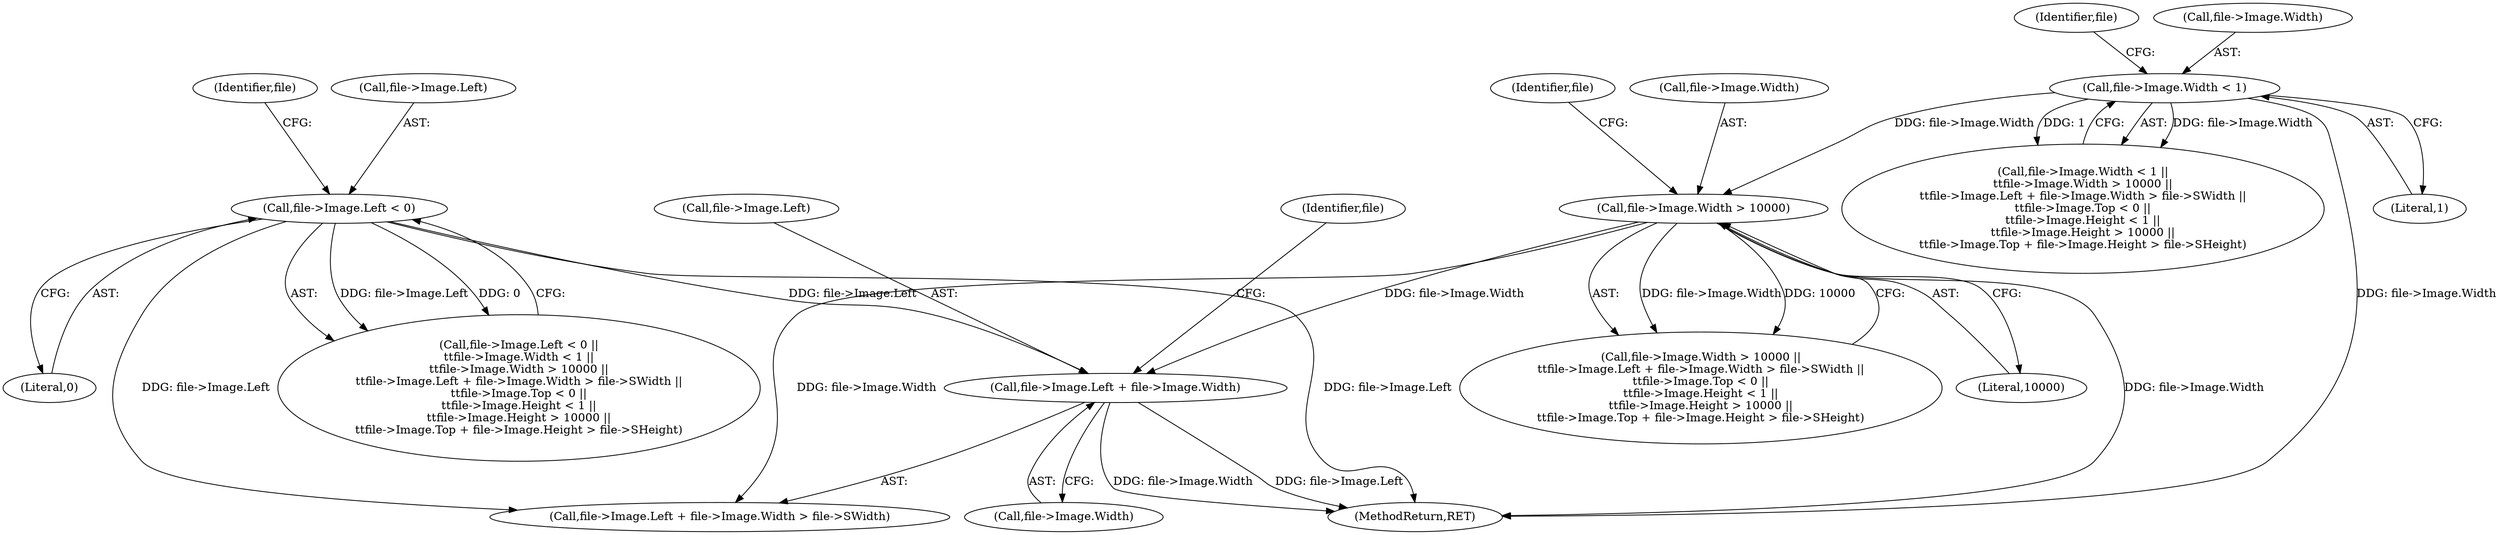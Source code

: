 digraph "0_libvips_ce684dd008532ea0bf9d4a1d89bacb35f4a83f4d@pointer" {
"1000156" [label="(Call,file->Image.Left + file->Image.Width)"];
"1000131" [label="(Call,file->Image.Left < 0)"];
"1000147" [label="(Call,file->Image.Width > 10000)"];
"1000139" [label="(Call,file->Image.Width < 1)"];
"1000142" [label="(Identifier,file)"];
"1000130" [label="(Call,file->Image.Left < 0 ||\n\t\tfile->Image.Width < 1 ||\n\t\tfile->Image.Width > 10000 ||\n\t\tfile->Image.Left + file->Image.Width > file->SWidth ||\n\t\tfile->Image.Top < 0 ||\n\t\tfile->Image.Height < 1 ||\n\t\tfile->Image.Height > 10000 ||\n\t\tfile->Image.Top + file->Image.Height > file->SHeight)"];
"1000139" [label="(Call,file->Image.Width < 1)"];
"1000159" [label="(Identifier,file)"];
"1000162" [label="(Call,file->Image.Width)"];
"1000132" [label="(Call,file->Image.Left)"];
"1000156" [label="(Call,file->Image.Left + file->Image.Width)"];
"1000148" [label="(Call,file->Image.Width)"];
"1000157" [label="(Call,file->Image.Left)"];
"1000155" [label="(Call,file->Image.Left + file->Image.Width > file->SWidth)"];
"1000303" [label="(MethodReturn,RET)"];
"1000147" [label="(Call,file->Image.Width > 10000)"];
"1000150" [label="(Identifier,file)"];
"1000168" [label="(Identifier,file)"];
"1000138" [label="(Call,file->Image.Width < 1 ||\n\t\tfile->Image.Width > 10000 ||\n\t\tfile->Image.Left + file->Image.Width > file->SWidth ||\n\t\tfile->Image.Top < 0 ||\n\t\tfile->Image.Height < 1 ||\n\t\tfile->Image.Height > 10000 ||\n\t\tfile->Image.Top + file->Image.Height > file->SHeight)"];
"1000131" [label="(Call,file->Image.Left < 0)"];
"1000137" [label="(Literal,0)"];
"1000146" [label="(Call,file->Image.Width > 10000 ||\n\t\tfile->Image.Left + file->Image.Width > file->SWidth ||\n\t\tfile->Image.Top < 0 ||\n\t\tfile->Image.Height < 1 ||\n\t\tfile->Image.Height > 10000 ||\n\t\tfile->Image.Top + file->Image.Height > file->SHeight)"];
"1000140" [label="(Call,file->Image.Width)"];
"1000153" [label="(Literal,10000)"];
"1000145" [label="(Literal,1)"];
"1000156" -> "1000155"  [label="AST: "];
"1000156" -> "1000162"  [label="CFG: "];
"1000157" -> "1000156"  [label="AST: "];
"1000162" -> "1000156"  [label="AST: "];
"1000168" -> "1000156"  [label="CFG: "];
"1000156" -> "1000303"  [label="DDG: file->Image.Left"];
"1000156" -> "1000303"  [label="DDG: file->Image.Width"];
"1000131" -> "1000156"  [label="DDG: file->Image.Left"];
"1000147" -> "1000156"  [label="DDG: file->Image.Width"];
"1000131" -> "1000130"  [label="AST: "];
"1000131" -> "1000137"  [label="CFG: "];
"1000132" -> "1000131"  [label="AST: "];
"1000137" -> "1000131"  [label="AST: "];
"1000142" -> "1000131"  [label="CFG: "];
"1000130" -> "1000131"  [label="CFG: "];
"1000131" -> "1000303"  [label="DDG: file->Image.Left"];
"1000131" -> "1000130"  [label="DDG: file->Image.Left"];
"1000131" -> "1000130"  [label="DDG: 0"];
"1000131" -> "1000155"  [label="DDG: file->Image.Left"];
"1000147" -> "1000146"  [label="AST: "];
"1000147" -> "1000153"  [label="CFG: "];
"1000148" -> "1000147"  [label="AST: "];
"1000153" -> "1000147"  [label="AST: "];
"1000159" -> "1000147"  [label="CFG: "];
"1000146" -> "1000147"  [label="CFG: "];
"1000147" -> "1000303"  [label="DDG: file->Image.Width"];
"1000147" -> "1000146"  [label="DDG: file->Image.Width"];
"1000147" -> "1000146"  [label="DDG: 10000"];
"1000139" -> "1000147"  [label="DDG: file->Image.Width"];
"1000147" -> "1000155"  [label="DDG: file->Image.Width"];
"1000139" -> "1000138"  [label="AST: "];
"1000139" -> "1000145"  [label="CFG: "];
"1000140" -> "1000139"  [label="AST: "];
"1000145" -> "1000139"  [label="AST: "];
"1000150" -> "1000139"  [label="CFG: "];
"1000138" -> "1000139"  [label="CFG: "];
"1000139" -> "1000303"  [label="DDG: file->Image.Width"];
"1000139" -> "1000138"  [label="DDG: file->Image.Width"];
"1000139" -> "1000138"  [label="DDG: 1"];
}
